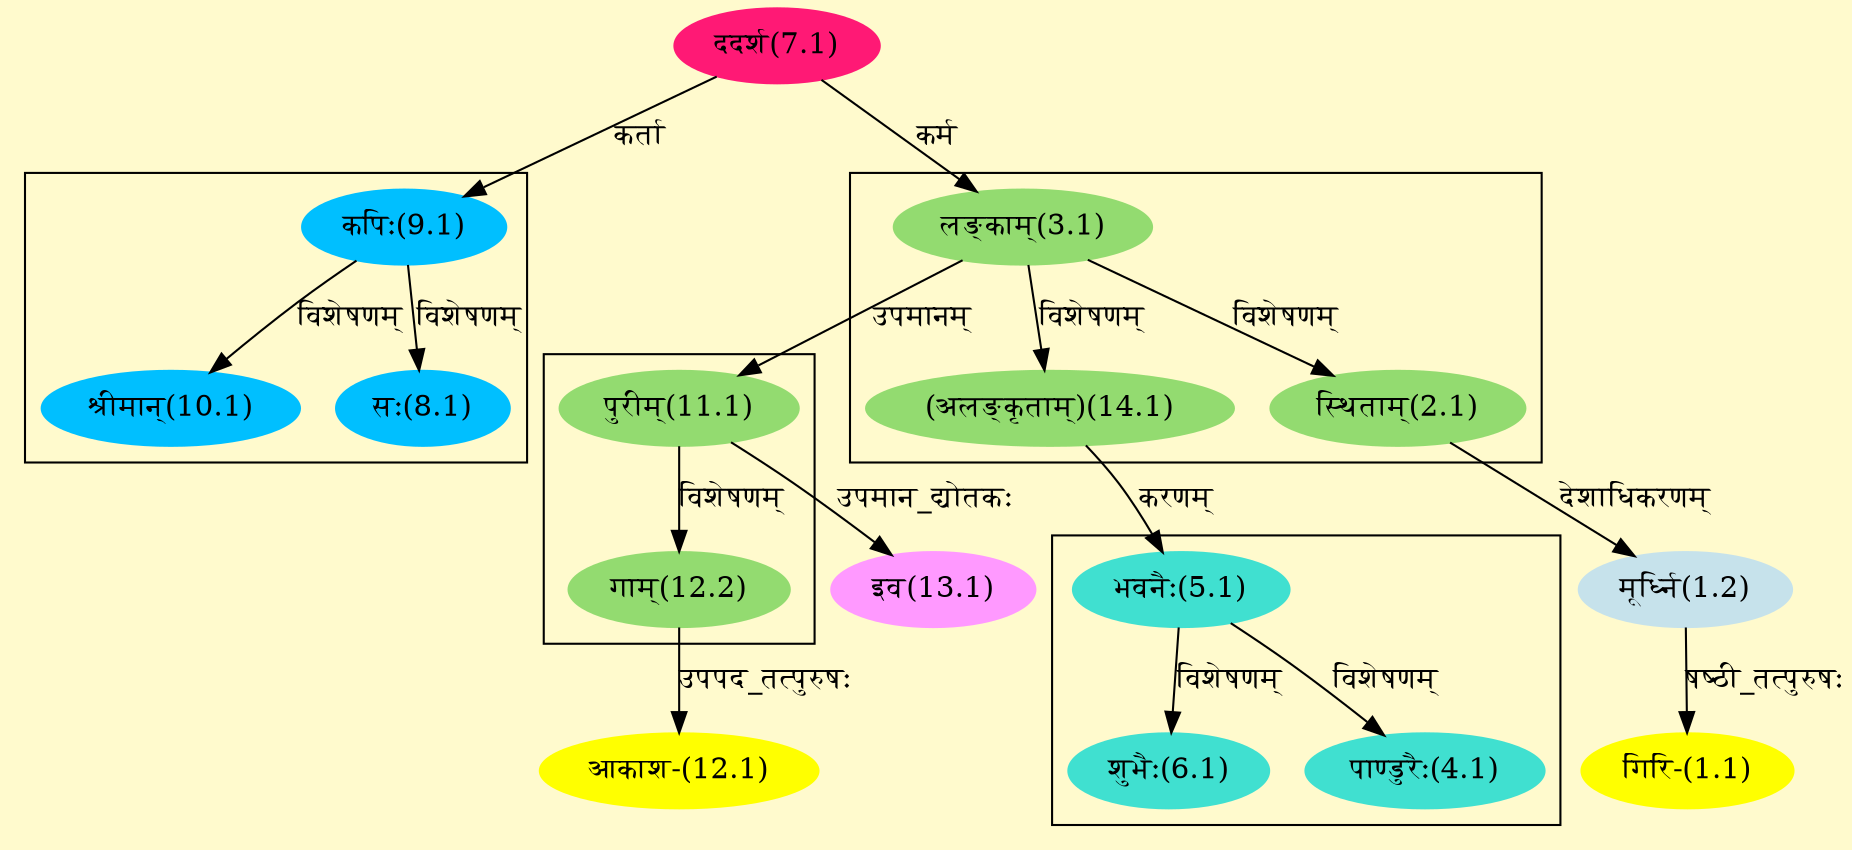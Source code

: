 digraph G{
rankdir=BT;
 compound=true;
 bgcolor="lemonchiffon1";

subgraph cluster_1{
Node2_1 [style=filled, color="#93DB70" label = "स्थिताम्(2.1)"]
Node3_1 [style=filled, color="#93DB70" label = "लङ्काम्(3.1)"]
Node14_1 [style=filled, color="#93DB70" label = "(अलङ्कृताम्)(14.1)"]

}

subgraph cluster_2{
Node4_1 [style=filled, color="#40E0D0" label = "पाण्डुरैः(4.1)"]
Node5_1 [style=filled, color="#40E0D0" label = "भवनैः(5.1)"]
Node6_1 [style=filled, color="#40E0D0" label = "शुभैः(6.1)"]

}

subgraph cluster_3{
Node8_1 [style=filled, color="#00BFFF" label = "सः(8.1)"]
Node9_1 [style=filled, color="#00BFFF" label = "कपिः(9.1)"]
Node10_1 [style=filled, color="#00BFFF" label = "श्रीमान्(10.1)"]

}

subgraph cluster_4{
Node12_2 [style=filled, color="#93DB70" label = "गाम्(12.2)"]
Node11_1 [style=filled, color="#93DB70" label = "पुरीम्(11.1)"]

}
Node1_1 [style=filled, color="#FFFF00" label = "गिरि-(1.1)"]
Node1_2 [style=filled, color="#C6E2EB" label = "मूर्ध्नि(1.2)"]
Node2_1 [style=filled, color="#93DB70" label = "स्थिताम्(2.1)"]
Node3_1 [style=filled, color="#93DB70" label = "लङ्काम्(3.1)"]
Node7_1 [style=filled, color="#FF1975" label = "ददर्श(7.1)"]
Node5_1 [style=filled, color="#40E0D0" label = "भवनैः(5.1)"]
Node14_1 [style=filled, color="#93DB70" label = "(अलङ्कृताम्)(14.1)"]
Node [style=filled, color="" label = "()"]
Node9_1 [style=filled, color="#00BFFF" label = "कपिः(9.1)"]
Node11_1 [style=filled, color="#93DB70" label = "पुरीम्(11.1)"]
Node12_1 [style=filled, color="#FFFF00" label = "आकाश-(12.1)"]
Node12_2 [style=filled, color="#93DB70" label = "गाम्(12.2)"]
Node13_1 [style=filled, color="#FF99FF" label = "इव(13.1)"]
/* Start of Relations section */

Node1_1 -> Node1_2 [  label="षष्ठी_तत्पुरुषः"  dir="back" ]
Node1_2 -> Node2_1 [  label="देशाधिकरणम्"  dir="back" ]
Node2_1 -> Node3_1 [  label="विशेषणम्"  dir="back" ]
Node3_1 -> Node7_1 [  label="कर्म"  dir="back" ]
Node4_1 -> Node5_1 [  label="विशेषणम्"  dir="back" ]
Node5_1 -> Node14_1 [  label="करणम्"  dir="back" ]
Node6_1 -> Node5_1 [  label="विशेषणम्"  dir="back" ]
Node8_1 -> Node9_1 [  label="विशेषणम्"  dir="back" ]
Node9_1 -> Node7_1 [  label="कर्ता"  dir="back" ]
Node10_1 -> Node9_1 [  label="विशेषणम्"  dir="back" ]
Node11_1 -> Node3_1 [  label="उपमानम्"  dir="back" ]
Node12_1 -> Node12_2 [  label="उपपद_तत्पुरुषः"  dir="back" ]
Node12_2 -> Node11_1 [  label="विशेषणम्"  dir="back" ]
Node13_1 -> Node11_1 [  label="उपमान_द्योतकः"  dir="back" ]
Node14_1 -> Node3_1 [  label="विशेषणम्"  dir="back" ]
}
